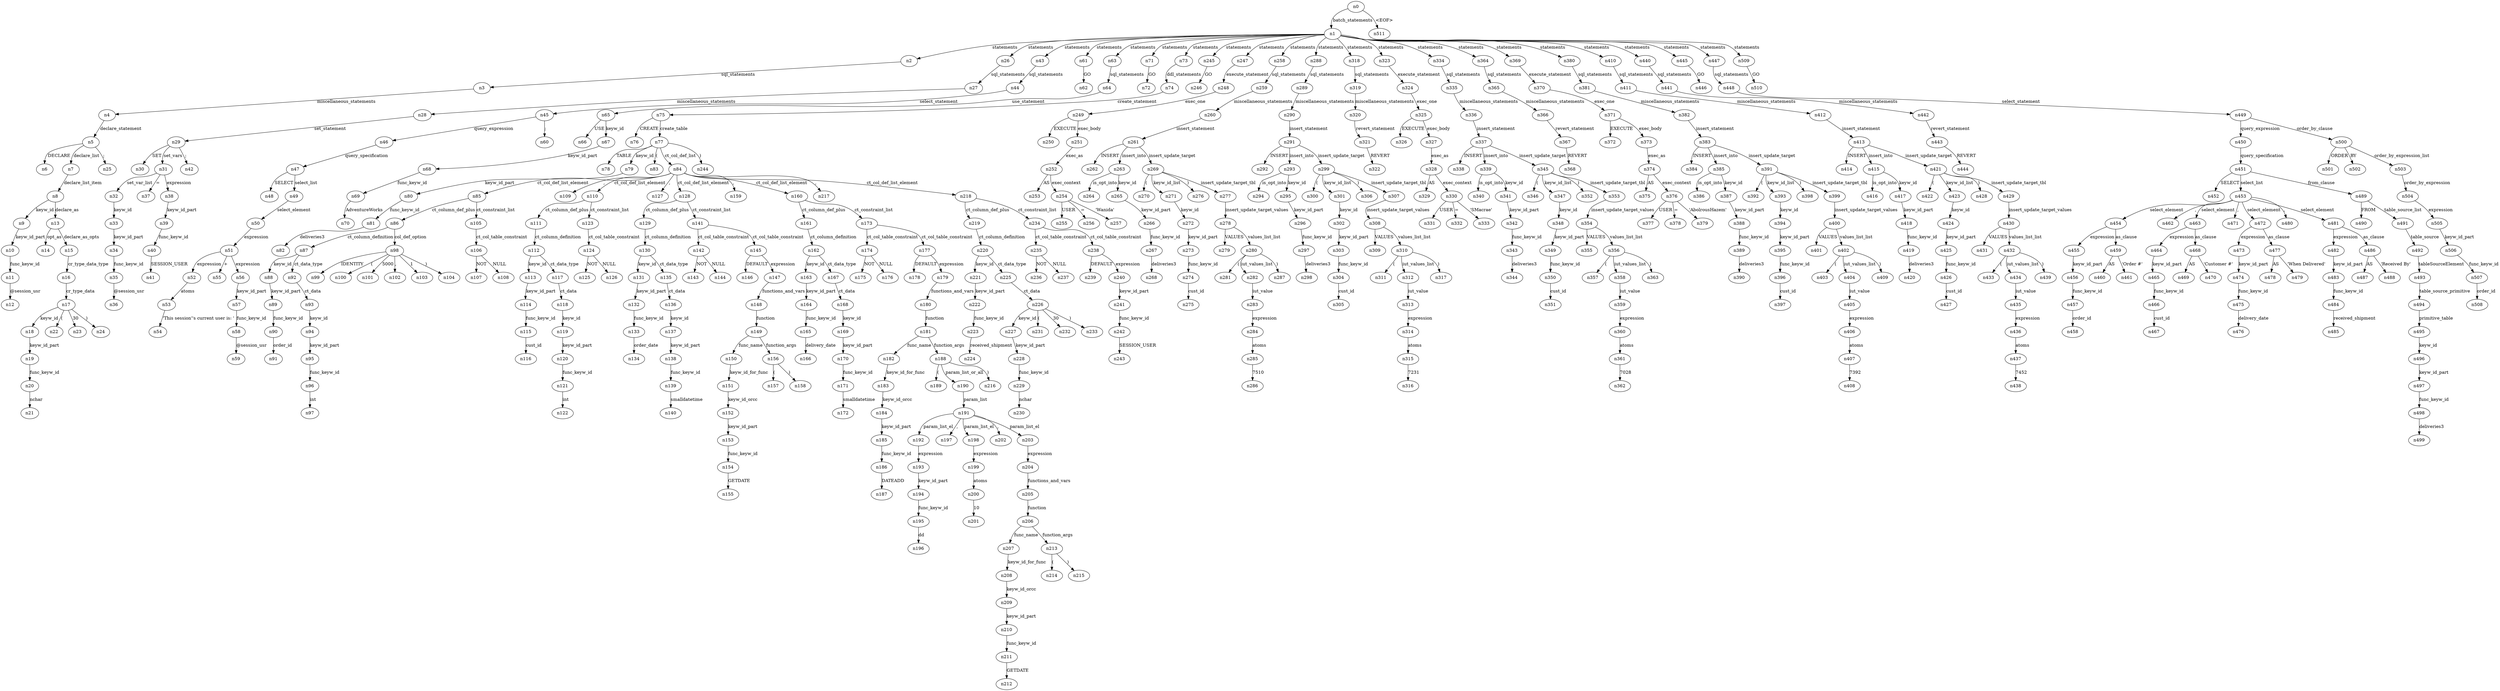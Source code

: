 digraph ParseTree {
  n0 -> n1 [label="batch_statements"];
  n1 -> n2 [label="statements"];
  n2 -> n3 [label="sql_statements"];
  n3 -> n4 [label="miscellaneous_statements"];
  n4 -> n5 [label="declare_statement"];
  n5 -> n6 [label="DECLARE"];
  n5 -> n7 [label="declare_list"];
  n7 -> n8 [label="declare_list_item"];
  n8 -> n9 [label="keyw_id"];
  n9 -> n10 [label="keyw_id_part"];
  n10 -> n11 [label="func_keyw_id"];
  n11 -> n12 [label="@session_usr"];
  n8 -> n13 [label="declare_as"];
  n13 -> n14 [label="opt_as"];
  n13 -> n15 [label="declare_as_opts"];
  n15 -> n16 [label="cr_type_data_type"];
  n16 -> n17 [label="cr_type_data"];
  n17 -> n18 [label="keyw_id"];
  n18 -> n19 [label="keyw_id_part"];
  n19 -> n20 [label="func_keyw_id"];
  n20 -> n21 [label="nchar"];
  n17 -> n22 [label="("];
  n17 -> n23 [label="30"];
  n17 -> n24 [label=")"];
  n5 -> n25 [label=";"];
  n1 -> n26 [label="statements"];
  n26 -> n27 [label="sql_statements"];
  n27 -> n28 [label="miscellaneous_statements"];
  n28 -> n29 [label="set_statement"];
  n29 -> n30 [label="SET"];
  n29 -> n31 [label="set_vars"];
  n31 -> n32 [label="set_var_list"];
  n32 -> n33 [label="keyw_id"];
  n33 -> n34 [label="keyw_id_part"];
  n34 -> n35 [label="func_keyw_id"];
  n35 -> n36 [label="@session_usr"];
  n31 -> n37 [label="="];
  n31 -> n38 [label="expression"];
  n38 -> n39 [label="keyw_id_part"];
  n39 -> n40 [label="func_keyw_id"];
  n40 -> n41 [label="SESSION_USER"];
  n29 -> n42 [label=";"];
  n1 -> n43 [label="statements"];
  n43 -> n44 [label="sql_statements"];
  n44 -> n45 [label="select_statement"];
  n45 -> n46 [label="query_expression"];
  n46 -> n47 [label="query_specification"];
  n47 -> n48 [label="SELECT"];
  n47 -> n49 [label="select_list"];
  n49 -> n50 [label="select_element"];
  n50 -> n51 [label="expression"];
  n51 -> n52 [label="expression"];
  n52 -> n53 [label="atoms"];
  n53 -> n54 [label="'This session''s current user is: '"];
  n51 -> n55 [label="+"];
  n51 -> n56 [label="expression"];
  n56 -> n57 [label="keyw_id_part"];
  n57 -> n58 [label="func_keyw_id"];
  n58 -> n59 [label="@session_usr"];
  n45 -> n60 [label=";"];
  n1 -> n61 [label="statements"];
  n61 -> n62 [label="GO"];
  n1 -> n63 [label="statements"];
  n63 -> n64 [label="sql_statements"];
  n64 -> n65 [label="use_statement"];
  n65 -> n66 [label="USE"];
  n65 -> n67 [label="keyw_id"];
  n67 -> n68 [label="keyw_id_part"];
  n68 -> n69 [label="func_keyw_id"];
  n69 -> n70 [label="AdventureWorks"];
  n1 -> n71 [label="statements"];
  n71 -> n72 [label="GO"];
  n1 -> n73 [label="statements"];
  n73 -> n74 [label="ddl_statements"];
  n74 -> n75 [label="create_statement"];
  n75 -> n76 [label="CREATE"];
  n75 -> n77 [label="create_table"];
  n77 -> n78 [label="TABLE"];
  n77 -> n79 [label="keyw_id"];
  n79 -> n80 [label="keyw_id_part"];
  n80 -> n81 [label="func_keyw_id"];
  n81 -> n82 [label="deliveries3"];
  n77 -> n83 [label="("];
  n77 -> n84 [label="ct_col_def_list"];
  n84 -> n85 [label="ct_col_def_list_element"];
  n85 -> n86 [label="ct_column_def_plus"];
  n86 -> n87 [label="ct_column_definition"];
  n87 -> n88 [label="keyw_id"];
  n88 -> n89 [label="keyw_id_part"];
  n89 -> n90 [label="func_keyw_id"];
  n90 -> n91 [label="order_id"];
  n87 -> n92 [label="ct_data_type"];
  n92 -> n93 [label="ct_data"];
  n93 -> n94 [label="keyw_id"];
  n94 -> n95 [label="keyw_id_part"];
  n95 -> n96 [label="func_keyw_id"];
  n96 -> n97 [label="int"];
  n86 -> n98 [label="col_def_option"];
  n98 -> n99 [label="IDENTITY"];
  n98 -> n100 [label="("];
  n98 -> n101 [label="5000"];
  n98 -> n102 [label=","];
  n98 -> n103 [label="1"];
  n98 -> n104 [label=")"];
  n85 -> n105 [label="ct_constraint_list"];
  n105 -> n106 [label="ct_col_table_constraint"];
  n106 -> n107 [label="NOT"];
  n106 -> n108 [label="NULL"];
  n84 -> n109 [label=","];
  n84 -> n110 [label="ct_col_def_list_element"];
  n110 -> n111 [label="ct_column_def_plus"];
  n111 -> n112 [label="ct_column_definition"];
  n112 -> n113 [label="keyw_id"];
  n113 -> n114 [label="keyw_id_part"];
  n114 -> n115 [label="func_keyw_id"];
  n115 -> n116 [label="cust_id"];
  n112 -> n117 [label="ct_data_type"];
  n117 -> n118 [label="ct_data"];
  n118 -> n119 [label="keyw_id"];
  n119 -> n120 [label="keyw_id_part"];
  n120 -> n121 [label="func_keyw_id"];
  n121 -> n122 [label="int"];
  n110 -> n123 [label="ct_constraint_list"];
  n123 -> n124 [label="ct_col_table_constraint"];
  n124 -> n125 [label="NOT"];
  n124 -> n126 [label="NULL"];
  n84 -> n127 [label=","];
  n84 -> n128 [label="ct_col_def_list_element"];
  n128 -> n129 [label="ct_column_def_plus"];
  n129 -> n130 [label="ct_column_definition"];
  n130 -> n131 [label="keyw_id"];
  n131 -> n132 [label="keyw_id_part"];
  n132 -> n133 [label="func_keyw_id"];
  n133 -> n134 [label="order_date"];
  n130 -> n135 [label="ct_data_type"];
  n135 -> n136 [label="ct_data"];
  n136 -> n137 [label="keyw_id"];
  n137 -> n138 [label="keyw_id_part"];
  n138 -> n139 [label="func_keyw_id"];
  n139 -> n140 [label="smalldatetime"];
  n128 -> n141 [label="ct_constraint_list"];
  n141 -> n142 [label="ct_col_table_constraint"];
  n142 -> n143 [label="NOT"];
  n142 -> n144 [label="NULL"];
  n141 -> n145 [label="ct_col_table_constraint"];
  n145 -> n146 [label="DEFAULT"];
  n145 -> n147 [label="expression"];
  n147 -> n148 [label="functions_and_vars"];
  n148 -> n149 [label="function"];
  n149 -> n150 [label="func_name"];
  n150 -> n151 [label="keyw_id_for_func"];
  n151 -> n152 [label="keyw_id_orcc"];
  n152 -> n153 [label="keyw_id_part"];
  n153 -> n154 [label="func_keyw_id"];
  n154 -> n155 [label="GETDATE"];
  n149 -> n156 [label="function_args"];
  n156 -> n157 [label="("];
  n156 -> n158 [label=")"];
  n84 -> n159 [label=","];
  n84 -> n160 [label="ct_col_def_list_element"];
  n160 -> n161 [label="ct_column_def_plus"];
  n161 -> n162 [label="ct_column_definition"];
  n162 -> n163 [label="keyw_id"];
  n163 -> n164 [label="keyw_id_part"];
  n164 -> n165 [label="func_keyw_id"];
  n165 -> n166 [label="delivery_date"];
  n162 -> n167 [label="ct_data_type"];
  n167 -> n168 [label="ct_data"];
  n168 -> n169 [label="keyw_id"];
  n169 -> n170 [label="keyw_id_part"];
  n170 -> n171 [label="func_keyw_id"];
  n171 -> n172 [label="smalldatetime"];
  n160 -> n173 [label="ct_constraint_list"];
  n173 -> n174 [label="ct_col_table_constraint"];
  n174 -> n175 [label="NOT"];
  n174 -> n176 [label="NULL"];
  n173 -> n177 [label="ct_col_table_constraint"];
  n177 -> n178 [label="DEFAULT"];
  n177 -> n179 [label="expression"];
  n179 -> n180 [label="functions_and_vars"];
  n180 -> n181 [label="function"];
  n181 -> n182 [label="func_name"];
  n182 -> n183 [label="keyw_id_for_func"];
  n183 -> n184 [label="keyw_id_orcc"];
  n184 -> n185 [label="keyw_id_part"];
  n185 -> n186 [label="func_keyw_id"];
  n186 -> n187 [label="DATEADD"];
  n181 -> n188 [label="function_args"];
  n188 -> n189 [label="("];
  n188 -> n190 [label="param_list_or_all"];
  n190 -> n191 [label="param_list"];
  n191 -> n192 [label="param_list_el"];
  n192 -> n193 [label="expression"];
  n193 -> n194 [label="keyw_id_part"];
  n194 -> n195 [label="func_keyw_id"];
  n195 -> n196 [label="dd"];
  n191 -> n197 [label=","];
  n191 -> n198 [label="param_list_el"];
  n198 -> n199 [label="expression"];
  n199 -> n200 [label="atoms"];
  n200 -> n201 [label="10"];
  n191 -> n202 [label=","];
  n191 -> n203 [label="param_list_el"];
  n203 -> n204 [label="expression"];
  n204 -> n205 [label="functions_and_vars"];
  n205 -> n206 [label="function"];
  n206 -> n207 [label="func_name"];
  n207 -> n208 [label="keyw_id_for_func"];
  n208 -> n209 [label="keyw_id_orcc"];
  n209 -> n210 [label="keyw_id_part"];
  n210 -> n211 [label="func_keyw_id"];
  n211 -> n212 [label="GETDATE"];
  n206 -> n213 [label="function_args"];
  n213 -> n214 [label="("];
  n213 -> n215 [label=")"];
  n188 -> n216 [label=")"];
  n84 -> n217 [label=","];
  n84 -> n218 [label="ct_col_def_list_element"];
  n218 -> n219 [label="ct_column_def_plus"];
  n219 -> n220 [label="ct_column_definition"];
  n220 -> n221 [label="keyw_id"];
  n221 -> n222 [label="keyw_id_part"];
  n222 -> n223 [label="func_keyw_id"];
  n223 -> n224 [label="received_shipment"];
  n220 -> n225 [label="ct_data_type"];
  n225 -> n226 [label="ct_data"];
  n226 -> n227 [label="keyw_id"];
  n227 -> n228 [label="keyw_id_part"];
  n228 -> n229 [label="func_keyw_id"];
  n229 -> n230 [label="nchar"];
  n226 -> n231 [label="("];
  n226 -> n232 [label="30"];
  n226 -> n233 [label=")"];
  n218 -> n234 [label="ct_constraint_list"];
  n234 -> n235 [label="ct_col_table_constraint"];
  n235 -> n236 [label="NOT"];
  n235 -> n237 [label="NULL"];
  n234 -> n238 [label="ct_col_table_constraint"];
  n238 -> n239 [label="DEFAULT"];
  n238 -> n240 [label="expression"];
  n240 -> n241 [label="keyw_id_part"];
  n241 -> n242 [label="func_keyw_id"];
  n242 -> n243 [label="SESSION_USER"];
  n77 -> n244 [label=")"];
  n1 -> n245 [label="statements"];
  n245 -> n246 [label="GO"];
  n1 -> n247 [label="statements"];
  n247 -> n248 [label="execute_statement"];
  n248 -> n249 [label="exec_one"];
  n249 -> n250 [label="EXECUTE"];
  n249 -> n251 [label="exec_body"];
  n251 -> n252 [label="exec_as"];
  n252 -> n253 [label="AS"];
  n252 -> n254 [label="exec_context"];
  n254 -> n255 [label="USER"];
  n254 -> n256 [label="="];
  n254 -> n257 [label="'Wanida'"];
  n1 -> n258 [label="statements"];
  n258 -> n259 [label="sql_statements"];
  n259 -> n260 [label="miscellaneous_statements"];
  n260 -> n261 [label="insert_statement"];
  n261 -> n262 [label="INSERT"];
  n261 -> n263 [label="insert_into"];
  n263 -> n264 [label="is_opt_into"];
  n263 -> n265 [label="keyw_id"];
  n265 -> n266 [label="keyw_id_part"];
  n266 -> n267 [label="func_keyw_id"];
  n267 -> n268 [label="deliveries3"];
  n261 -> n269 [label="insert_update_target"];
  n269 -> n270 [label="("];
  n269 -> n271 [label="keyw_id_list"];
  n271 -> n272 [label="keyw_id"];
  n272 -> n273 [label="keyw_id_part"];
  n273 -> n274 [label="func_keyw_id"];
  n274 -> n275 [label="cust_id"];
  n269 -> n276 [label=")"];
  n269 -> n277 [label="insert_update_target_tbl"];
  n277 -> n278 [label="insert_update_target_values"];
  n278 -> n279 [label="VALUES"];
  n278 -> n280 [label="values_list_list"];
  n280 -> n281 [label="("];
  n280 -> n282 [label="iut_values_list"];
  n282 -> n283 [label="iut_value"];
  n283 -> n284 [label="expression"];
  n284 -> n285 [label="atoms"];
  n285 -> n286 [label="7510"];
  n280 -> n287 [label=")"];
  n1 -> n288 [label="statements"];
  n288 -> n289 [label="sql_statements"];
  n289 -> n290 [label="miscellaneous_statements"];
  n290 -> n291 [label="insert_statement"];
  n291 -> n292 [label="INSERT"];
  n291 -> n293 [label="insert_into"];
  n293 -> n294 [label="is_opt_into"];
  n293 -> n295 [label="keyw_id"];
  n295 -> n296 [label="keyw_id_part"];
  n296 -> n297 [label="func_keyw_id"];
  n297 -> n298 [label="deliveries3"];
  n291 -> n299 [label="insert_update_target"];
  n299 -> n300 [label="("];
  n299 -> n301 [label="keyw_id_list"];
  n301 -> n302 [label="keyw_id"];
  n302 -> n303 [label="keyw_id_part"];
  n303 -> n304 [label="func_keyw_id"];
  n304 -> n305 [label="cust_id"];
  n299 -> n306 [label=")"];
  n299 -> n307 [label="insert_update_target_tbl"];
  n307 -> n308 [label="insert_update_target_values"];
  n308 -> n309 [label="VALUES"];
  n308 -> n310 [label="values_list_list"];
  n310 -> n311 [label="("];
  n310 -> n312 [label="iut_values_list"];
  n312 -> n313 [label="iut_value"];
  n313 -> n314 [label="expression"];
  n314 -> n315 [label="atoms"];
  n315 -> n316 [label="7231"];
  n310 -> n317 [label=")"];
  n1 -> n318 [label="statements"];
  n318 -> n319 [label="sql_statements"];
  n319 -> n320 [label="miscellaneous_statements"];
  n320 -> n321 [label="revert_statement"];
  n321 -> n322 [label="REVERT"];
  n1 -> n323 [label="statements"];
  n323 -> n324 [label="execute_statement"];
  n324 -> n325 [label="exec_one"];
  n325 -> n326 [label="EXECUTE"];
  n325 -> n327 [label="exec_body"];
  n327 -> n328 [label="exec_as"];
  n328 -> n329 [label="AS"];
  n328 -> n330 [label="exec_context"];
  n330 -> n331 [label="USER"];
  n330 -> n332 [label="="];
  n330 -> n333 [label="'SMacrae'"];
  n1 -> n334 [label="statements"];
  n334 -> n335 [label="sql_statements"];
  n335 -> n336 [label="miscellaneous_statements"];
  n336 -> n337 [label="insert_statement"];
  n337 -> n338 [label="INSERT"];
  n337 -> n339 [label="insert_into"];
  n339 -> n340 [label="is_opt_into"];
  n339 -> n341 [label="keyw_id"];
  n341 -> n342 [label="keyw_id_part"];
  n342 -> n343 [label="func_keyw_id"];
  n343 -> n344 [label="deliveries3"];
  n337 -> n345 [label="insert_update_target"];
  n345 -> n346 [label="("];
  n345 -> n347 [label="keyw_id_list"];
  n347 -> n348 [label="keyw_id"];
  n348 -> n349 [label="keyw_id_part"];
  n349 -> n350 [label="func_keyw_id"];
  n350 -> n351 [label="cust_id"];
  n345 -> n352 [label=")"];
  n345 -> n353 [label="insert_update_target_tbl"];
  n353 -> n354 [label="insert_update_target_values"];
  n354 -> n355 [label="VALUES"];
  n354 -> n356 [label="values_list_list"];
  n356 -> n357 [label="("];
  n356 -> n358 [label="iut_values_list"];
  n358 -> n359 [label="iut_value"];
  n359 -> n360 [label="expression"];
  n360 -> n361 [label="atoms"];
  n361 -> n362 [label="7028"];
  n356 -> n363 [label=")"];
  n1 -> n364 [label="statements"];
  n364 -> n365 [label="sql_statements"];
  n365 -> n366 [label="miscellaneous_statements"];
  n366 -> n367 [label="revert_statement"];
  n367 -> n368 [label="REVERT"];
  n1 -> n369 [label="statements"];
  n369 -> n370 [label="execute_statement"];
  n370 -> n371 [label="exec_one"];
  n371 -> n372 [label="EXECUTE"];
  n371 -> n373 [label="exec_body"];
  n373 -> n374 [label="exec_as"];
  n374 -> n375 [label="AS"];
  n374 -> n376 [label="exec_context"];
  n376 -> n377 [label="USER"];
  n376 -> n378 [label="="];
  n376 -> n379 [label="'AbolrousHazem'"];
  n1 -> n380 [label="statements"];
  n380 -> n381 [label="sql_statements"];
  n381 -> n382 [label="miscellaneous_statements"];
  n382 -> n383 [label="insert_statement"];
  n383 -> n384 [label="INSERT"];
  n383 -> n385 [label="insert_into"];
  n385 -> n386 [label="is_opt_into"];
  n385 -> n387 [label="keyw_id"];
  n387 -> n388 [label="keyw_id_part"];
  n388 -> n389 [label="func_keyw_id"];
  n389 -> n390 [label="deliveries3"];
  n383 -> n391 [label="insert_update_target"];
  n391 -> n392 [label="("];
  n391 -> n393 [label="keyw_id_list"];
  n393 -> n394 [label="keyw_id"];
  n394 -> n395 [label="keyw_id_part"];
  n395 -> n396 [label="func_keyw_id"];
  n396 -> n397 [label="cust_id"];
  n391 -> n398 [label=")"];
  n391 -> n399 [label="insert_update_target_tbl"];
  n399 -> n400 [label="insert_update_target_values"];
  n400 -> n401 [label="VALUES"];
  n400 -> n402 [label="values_list_list"];
  n402 -> n403 [label="("];
  n402 -> n404 [label="iut_values_list"];
  n404 -> n405 [label="iut_value"];
  n405 -> n406 [label="expression"];
  n406 -> n407 [label="atoms"];
  n407 -> n408 [label="7392"];
  n402 -> n409 [label=")"];
  n1 -> n410 [label="statements"];
  n410 -> n411 [label="sql_statements"];
  n411 -> n412 [label="miscellaneous_statements"];
  n412 -> n413 [label="insert_statement"];
  n413 -> n414 [label="INSERT"];
  n413 -> n415 [label="insert_into"];
  n415 -> n416 [label="is_opt_into"];
  n415 -> n417 [label="keyw_id"];
  n417 -> n418 [label="keyw_id_part"];
  n418 -> n419 [label="func_keyw_id"];
  n419 -> n420 [label="deliveries3"];
  n413 -> n421 [label="insert_update_target"];
  n421 -> n422 [label="("];
  n421 -> n423 [label="keyw_id_list"];
  n423 -> n424 [label="keyw_id"];
  n424 -> n425 [label="keyw_id_part"];
  n425 -> n426 [label="func_keyw_id"];
  n426 -> n427 [label="cust_id"];
  n421 -> n428 [label=")"];
  n421 -> n429 [label="insert_update_target_tbl"];
  n429 -> n430 [label="insert_update_target_values"];
  n430 -> n431 [label="VALUES"];
  n430 -> n432 [label="values_list_list"];
  n432 -> n433 [label="("];
  n432 -> n434 [label="iut_values_list"];
  n434 -> n435 [label="iut_value"];
  n435 -> n436 [label="expression"];
  n436 -> n437 [label="atoms"];
  n437 -> n438 [label="7452"];
  n432 -> n439 [label=")"];
  n1 -> n440 [label="statements"];
  n440 -> n441 [label="sql_statements"];
  n441 -> n442 [label="miscellaneous_statements"];
  n442 -> n443 [label="revert_statement"];
  n443 -> n444 [label="REVERT"];
  n1 -> n445 [label="statements"];
  n445 -> n446 [label="GO"];
  n1 -> n447 [label="statements"];
  n447 -> n448 [label="sql_statements"];
  n448 -> n449 [label="select_statement"];
  n449 -> n450 [label="query_expression"];
  n450 -> n451 [label="query_specification"];
  n451 -> n452 [label="SELECT"];
  n451 -> n453 [label="select_list"];
  n453 -> n454 [label="select_element"];
  n454 -> n455 [label="expression"];
  n455 -> n456 [label="keyw_id_part"];
  n456 -> n457 [label="func_keyw_id"];
  n457 -> n458 [label="order_id"];
  n454 -> n459 [label="as_clause"];
  n459 -> n460 [label="AS"];
  n459 -> n461 [label="'Order #'"];
  n453 -> n462 [label=","];
  n453 -> n463 [label="select_element"];
  n463 -> n464 [label="expression"];
  n464 -> n465 [label="keyw_id_part"];
  n465 -> n466 [label="func_keyw_id"];
  n466 -> n467 [label="cust_id"];
  n463 -> n468 [label="as_clause"];
  n468 -> n469 [label="AS"];
  n468 -> n470 [label="'Customer #'"];
  n453 -> n471 [label=","];
  n453 -> n472 [label="select_element"];
  n472 -> n473 [label="expression"];
  n473 -> n474 [label="keyw_id_part"];
  n474 -> n475 [label="func_keyw_id"];
  n475 -> n476 [label="delivery_date"];
  n472 -> n477 [label="as_clause"];
  n477 -> n478 [label="AS"];
  n477 -> n479 [label="'When Delivered'"];
  n453 -> n480 [label=","];
  n453 -> n481 [label="select_element"];
  n481 -> n482 [label="expression"];
  n482 -> n483 [label="keyw_id_part"];
  n483 -> n484 [label="func_keyw_id"];
  n484 -> n485 [label="received_shipment"];
  n481 -> n486 [label="as_clause"];
  n486 -> n487 [label="AS"];
  n486 -> n488 [label="'Received By'"];
  n451 -> n489 [label="from_clause"];
  n489 -> n490 [label="FROM"];
  n489 -> n491 [label="table_source_list"];
  n491 -> n492 [label="table_source"];
  n492 -> n493 [label="tableSourceElement"];
  n493 -> n494 [label="table_source_primitive"];
  n494 -> n495 [label="primitive_table"];
  n495 -> n496 [label="keyw_id"];
  n496 -> n497 [label="keyw_id_part"];
  n497 -> n498 [label="func_keyw_id"];
  n498 -> n499 [label="deliveries3"];
  n449 -> n500 [label="order_by_clause"];
  n500 -> n501 [label="ORDER"];
  n500 -> n502 [label="BY"];
  n500 -> n503 [label="order_by_expression_list"];
  n503 -> n504 [label="order_by_expression"];
  n504 -> n505 [label="expression"];
  n505 -> n506 [label="keyw_id_part"];
  n506 -> n507 [label="func_keyw_id"];
  n507 -> n508 [label="order_id"];
  n1 -> n509 [label="statements"];
  n509 -> n510 [label="GO"];
  n0 -> n511 [label="<EOF>"];
}